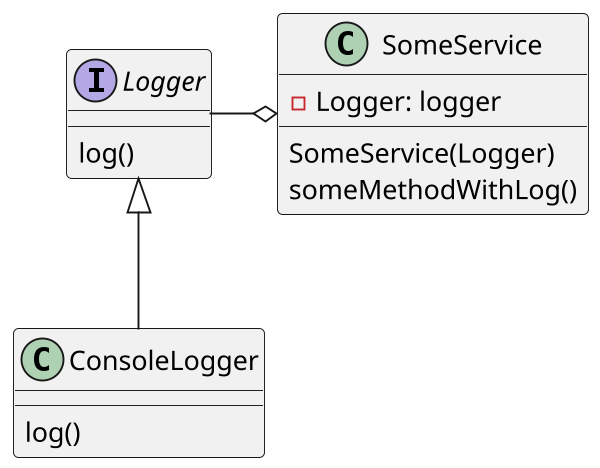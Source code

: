 @startuml exercice-dip-correction
scale 600*600
hide footbox

interface Logger{
    log()
}

class ConsoleLogger {
    log()
}

class SomeService {
    - Logger: logger
    SomeService(Logger)
    someMethodWithLog()
}

Logger <|-- ConsoleLogger
Logger -o SomeService

@enduml